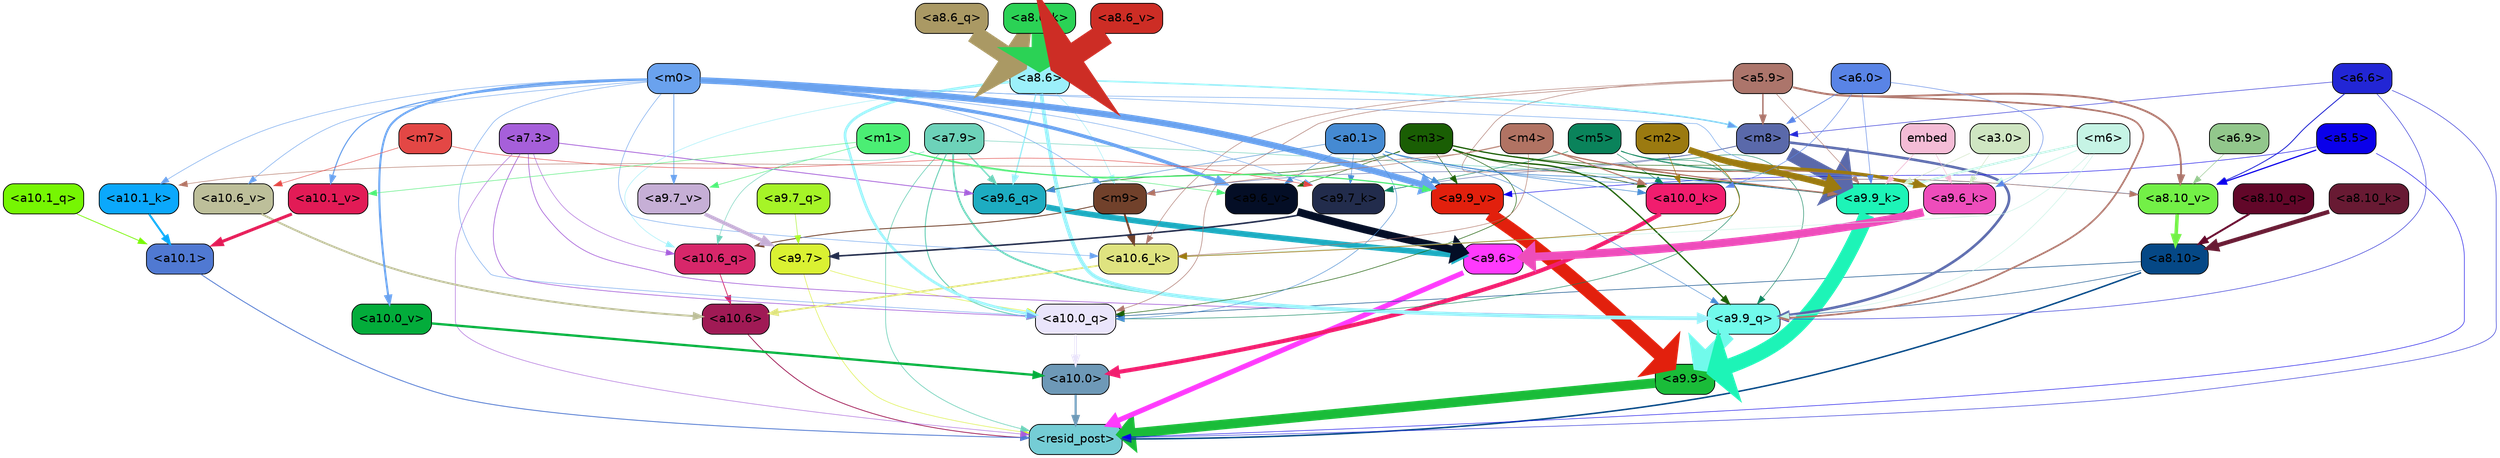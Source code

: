 strict digraph "" {
	graph [bgcolor=transparent,
		layout=dot,
		overlap=false,
		splines=true
	];
	"<a10.6>"	[color=black,
		fillcolor="#a01a55",
		fontname=Helvetica,
		shape=box,
		style="filled, rounded"];
	"<resid_post>"	[color=black,
		fillcolor="#75cdd5",
		fontname=Helvetica,
		shape=box,
		style="filled, rounded"];
	"<a10.6>" -> "<resid_post>"	[color="#a01a55",
		penwidth=0.9498605728149414];
	"<a10.1>"	[color=black,
		fillcolor="#5079d2",
		fontname=Helvetica,
		shape=box,
		style="filled, rounded"];
	"<a10.1>" -> "<resid_post>"	[color="#5079d2",
		penwidth=1.0084514617919922];
	"<a10.0>"	[color=black,
		fillcolor="#6e99b7",
		fontname=Helvetica,
		shape=box,
		style="filled, rounded"];
	"<a10.0>" -> "<resid_post>"	[color="#6e99b7",
		penwidth=2.5814952850341797];
	"<a9.9>"	[color=black,
		fillcolor="#1abc39",
		fontname=Helvetica,
		shape=box,
		style="filled, rounded"];
	"<a9.9>" -> "<resid_post>"	[color="#1abc39",
		penwidth=11.610888481140137];
	"<a9.7>"	[color=black,
		fillcolor="#daf132",
		fontname=Helvetica,
		shape=box,
		style="filled, rounded"];
	"<a9.7>" -> "<resid_post>"	[color="#daf132",
		penwidth=0.6];
	"<a10.0_q>"	[color=black,
		fillcolor="#eae5fb",
		fontname=Helvetica,
		shape=box,
		style="filled, rounded"];
	"<a9.7>" -> "<a10.0_q>"	[color="#daf132",
		penwidth=0.6];
	"<a9.6>"	[color=black,
		fillcolor="#ff3afd",
		fontname=Helvetica,
		shape=box,
		style="filled, rounded"];
	"<a9.6>" -> "<resid_post>"	[color="#ff3afd",
		penwidth=6.121421813964844];
	"<a8.10>"	[color=black,
		fillcolor="#054886",
		fontname=Helvetica,
		shape=box,
		style="filled, rounded"];
	"<a8.10>" -> "<resid_post>"	[color="#054886",
		penwidth=1.7841739654541016];
	"<a8.10>" -> "<a10.0_q>"	[color="#054886",
		penwidth=0.6612663269042969];
	"<a9.9_q>"	[color=black,
		fillcolor="#71faeb",
		fontname=Helvetica,
		shape=box,
		style="filled, rounded"];
	"<a8.10>" -> "<a9.9_q>"	[color="#054886",
		penwidth=0.6];
	"<a7.9>"	[color=black,
		fillcolor="#6dd2b9",
		fontname=Helvetica,
		shape=box,
		style="filled, rounded"];
	"<a7.9>" -> "<resid_post>"	[color="#6dd2b9",
		penwidth=0.8109169006347656];
	"<a10.6_q>"	[color=black,
		fillcolor="#d7276a",
		fontname=Helvetica,
		shape=box,
		style="filled, rounded"];
	"<a7.9>" -> "<a10.6_q>"	[color="#6dd2b9",
		penwidth=0.6];
	"<a7.9>" -> "<a10.0_q>"	[color="#6dd2b9",
		penwidth=1.19378662109375];
	"<a7.9>" -> "<a9.9_q>"	[color="#6dd2b9",
		penwidth=2.1764984130859375];
	"<a9.6_q>"	[color=black,
		fillcolor="#1dacc1",
		fontname=Helvetica,
		shape=box,
		style="filled, rounded"];
	"<a7.9>" -> "<a9.6_q>"	[color="#6dd2b9",
		penwidth=1.6184196472167969];
	"<a9.9_k>"	[color=black,
		fillcolor="#1df4b7",
		fontname=Helvetica,
		shape=box,
		style="filled, rounded"];
	"<a7.9>" -> "<a9.9_k>"	[color="#6dd2b9",
		penwidth=0.6];
	"<a7.3>"	[color=black,
		fillcolor="#a65fda",
		fontname=Helvetica,
		shape=box,
		style="filled, rounded"];
	"<a7.3>" -> "<resid_post>"	[color="#a65fda",
		penwidth=0.6];
	"<a7.3>" -> "<a10.6_q>"	[color="#a65fda",
		penwidth=0.6];
	"<a7.3>" -> "<a10.0_q>"	[color="#a65fda",
		penwidth=0.8208656311035156];
	"<a7.3>" -> "<a9.9_q>"	[color="#a65fda",
		penwidth=0.8119163513183594];
	"<a7.3>" -> "<a9.6_q>"	[color="#a65fda",
		penwidth=0.9649925231933594];
	"<a6.6>"	[color=black,
		fillcolor="#2226d5",
		fontname=Helvetica,
		shape=box,
		style="filled, rounded"];
	"<a6.6>" -> "<resid_post>"	[color="#2226d5",
		penwidth=0.6];
	"<m8>"	[color=black,
		fillcolor="#5a69aa",
		fontname=Helvetica,
		shape=box,
		style="filled, rounded"];
	"<a6.6>" -> "<m8>"	[color="#2226d5",
		penwidth=0.6];
	"<a6.6>" -> "<a9.9_q>"	[color="#2226d5",
		penwidth=0.6];
	"<a8.10_v>"	[color=black,
		fillcolor="#73f047",
		fontname=Helvetica,
		shape=box,
		style="filled, rounded"];
	"<a6.6>" -> "<a8.10_v>"	[color="#2226d5",
		penwidth=1.0661506652832031];
	"<a5.5>"	[color=black,
		fillcolor="#0a00ea",
		fontname=Helvetica,
		shape=box,
		style="filled, rounded"];
	"<a5.5>" -> "<resid_post>"	[color="#0a00ea",
		penwidth=0.6];
	"<a9.9_v>"	[color=black,
		fillcolor="#e2200d",
		fontname=Helvetica,
		shape=box,
		style="filled, rounded"];
	"<a5.5>" -> "<a9.9_v>"	[color="#0a00ea",
		penwidth=0.6];
	"<a5.5>" -> "<a8.10_v>"	[color="#0a00ea",
		penwidth=1.4206085205078125];
	"<a10.6_q>" -> "<a10.6>"	[color="#d7276a",
		penwidth=0.9244728088378906];
	"<a10.1_q>"	[color=black,
		fillcolor="#76f603",
		fontname=Helvetica,
		shape=box,
		style="filled, rounded"];
	"<a10.1_q>" -> "<a10.1>"	[color="#76f603",
		penwidth=0.9268798828125];
	"<a10.0_q>" -> "<a10.0>"	[color="#eae5fb",
		penwidth=2.905670166015625];
	"<a10.6_k>"	[color=black,
		fillcolor="#dfe380",
		fontname=Helvetica,
		shape=box,
		style="filled, rounded"];
	"<a10.6_k>" -> "<a10.6>"	[color="#dfe380",
		penwidth=2.0319366455078125];
	"<a10.1_k>"	[color=black,
		fillcolor="#0ba8fc",
		fontname=Helvetica,
		shape=box,
		style="filled, rounded"];
	"<a10.1_k>" -> "<a10.1>"	[color="#0ba8fc",
		penwidth=2.4037628173828125];
	"<a10.0_k>"	[color=black,
		fillcolor="#f11d6e",
		fontname=Helvetica,
		shape=box,
		style="filled, rounded"];
	"<a10.0_k>" -> "<a10.0>"	[color="#f11d6e",
		penwidth=4.9319305419921875];
	"<a10.6_v>"	[color=black,
		fillcolor="#bdbf9a",
		fontname=Helvetica,
		shape=box,
		style="filled, rounded"];
	"<a10.6_v>" -> "<a10.6>"	[color="#bdbf9a",
		penwidth=2.290935516357422];
	"<a10.1_v>"	[color=black,
		fillcolor="#e21b56",
		fontname=Helvetica,
		shape=box,
		style="filled, rounded"];
	"<a10.1_v>" -> "<a10.1>"	[color="#e21b56",
		penwidth=3.6398468017578125];
	"<a10.0_v>"	[color=black,
		fillcolor="#03ac3b",
		fontname=Helvetica,
		shape=box,
		style="filled, rounded"];
	"<a10.0_v>" -> "<a10.0>"	[color="#03ac3b",
		penwidth=2.7666168212890625];
	"<m9>"	[color=black,
		fillcolor="#71412b",
		fontname=Helvetica,
		shape=box,
		style="filled, rounded"];
	"<m9>" -> "<a10.6_q>"	[color="#71412b",
		penwidth=1.0384025573730469];
	"<m9>" -> "<a10.6_k>"	[color="#71412b",
		penwidth=2.371124267578125];
	"<a8.6>"	[color=black,
		fillcolor="#9cf0fa",
		fontname=Helvetica,
		shape=box,
		style="filled, rounded"];
	"<a8.6>" -> "<a10.6_q>"	[color="#9cf0fa",
		penwidth=0.6];
	"<a8.6>" -> "<a10.0_q>"	[color="#9cf0fa",
		penwidth=3.1841888427734375];
	"<a8.6>" -> "<m9>"	[color="#9cf0fa",
		penwidth=0.6];
	"<a8.6>" -> "<m8>"	[color="#9cf0fa",
		penwidth=1.972564697265625];
	"<a8.6>" -> "<a9.9_q>"	[color="#9cf0fa",
		penwidth=4.482503890991211];
	"<a8.6>" -> "<a9.6_q>"	[color="#9cf0fa",
		penwidth=1.515838623046875];
	"<m5>"	[color=black,
		fillcolor="#0a835b",
		fontname=Helvetica,
		shape=box,
		style="filled, rounded"];
	"<m5>" -> "<a10.0_q>"	[color="#0a835b",
		penwidth=0.6];
	"<m5>" -> "<a10.0_k>"	[color="#0a835b",
		penwidth=0.6];
	"<m5>" -> "<a9.9_q>"	[color="#0a835b",
		penwidth=0.6];
	"<m5>" -> "<a9.9_k>"	[color="#0a835b",
		penwidth=0.6];
	"<a9.7_k>"	[color=black,
		fillcolor="#222c4c",
		fontname=Helvetica,
		shape=box,
		style="filled, rounded"];
	"<m5>" -> "<a9.7_k>"	[color="#0a835b",
		penwidth=0.6];
	"<a9.6_k>"	[color=black,
		fillcolor="#ee4dbb",
		fontname=Helvetica,
		shape=box,
		style="filled, rounded"];
	"<m5>" -> "<a9.6_k>"	[color="#0a835b",
		penwidth=0.7197036743164062];
	"<a5.9>"	[color=black,
		fillcolor="#ac756b",
		fontname=Helvetica,
		shape=box,
		style="filled, rounded"];
	"<a5.9>" -> "<a10.0_q>"	[color="#ac756b",
		penwidth=0.6463394165039062];
	"<a5.9>" -> "<a10.6_k>"	[color="#ac756b",
		penwidth=0.6];
	"<a5.9>" -> "<a10.0_k>"	[color="#ac756b",
		penwidth=0.6];
	"<a5.9>" -> "<m8>"	[color="#ac756b",
		penwidth=1.6550712585449219];
	"<a5.9>" -> "<a9.9_q>"	[color="#ac756b",
		penwidth=2.019031524658203];
	"<a5.9>" -> "<a9.9_k>"	[color="#ac756b",
		penwidth=0.6];
	"<a5.9>" -> "<a8.10_v>"	[color="#ac756b",
		penwidth=2.2765426635742188];
	"<m3>"	[color=black,
		fillcolor="#1a5e04",
		fontname=Helvetica,
		shape=box,
		style="filled, rounded"];
	"<m3>" -> "<a10.0_q>"	[color="#1a5e04",
		penwidth=0.6597442626953125];
	"<m3>" -> "<a10.0_k>"	[color="#1a5e04",
		penwidth=0.6506614685058594];
	"<m3>" -> "<a9.9_q>"	[color="#1a5e04",
		penwidth=1.6276321411132812];
	"<m3>" -> "<a9.6_q>"	[color="#1a5e04",
		penwidth=0.6724472045898438];
	"<m3>" -> "<a9.9_k>"	[color="#1a5e04",
		penwidth=1.4574642181396484];
	"<m3>" -> "<a9.6_k>"	[color="#1a5e04",
		penwidth=0.6];
	"<m3>" -> "<a9.9_v>"	[color="#1a5e04",
		penwidth=0.6589469909667969];
	"<a9.6_v>"	[color=black,
		fillcolor="#040e26",
		fontname=Helvetica,
		shape=box,
		style="filled, rounded"];
	"<m3>" -> "<a9.6_v>"	[color="#1a5e04",
		penwidth=0.6];
	"<m0>"	[color=black,
		fillcolor="#6aa2ee",
		fontname=Helvetica,
		shape=box,
		style="filled, rounded"];
	"<m0>" -> "<a10.0_q>"	[color="#6aa2ee",
		penwidth=0.6];
	"<m0>" -> "<a10.6_k>"	[color="#6aa2ee",
		penwidth=0.6];
	"<m0>" -> "<a10.1_k>"	[color="#6aa2ee",
		penwidth=0.6];
	"<m0>" -> "<a10.6_v>"	[color="#6aa2ee",
		penwidth=0.6];
	"<m0>" -> "<a10.1_v>"	[color="#6aa2ee",
		penwidth=1.3360328674316406];
	"<m0>" -> "<a10.0_v>"	[color="#6aa2ee",
		penwidth=2.4083595275878906];
	"<m0>" -> "<m9>"	[color="#6aa2ee",
		penwidth=0.6];
	"<m0>" -> "<m8>"	[color="#6aa2ee",
		penwidth=0.6];
	"<m0>" -> "<a9.7_k>"	[color="#6aa2ee",
		penwidth=0.6];
	"<m0>" -> "<a9.6_k>"	[color="#6aa2ee",
		penwidth=0.6];
	"<m0>" -> "<a9.9_v>"	[color="#6aa2ee",
		penwidth=7.537467956542969];
	"<a9.7_v>"	[color=black,
		fillcolor="#c6afd6",
		fontname=Helvetica,
		shape=box,
		style="filled, rounded"];
	"<m0>" -> "<a9.7_v>"	[color="#6aa2ee",
		penwidth=0.8575286865234375];
	"<m0>" -> "<a9.6_v>"	[color="#6aa2ee",
		penwidth=4.1688385009765625];
	"<a0.1>"	[color=black,
		fillcolor="#458ad2",
		fontname=Helvetica,
		shape=box,
		style="filled, rounded"];
	"<a0.1>" -> "<a10.0_q>"	[color="#458ad2",
		penwidth=0.6];
	"<a0.1>" -> "<a10.0_k>"	[color="#458ad2",
		penwidth=0.6768684387207031];
	"<a0.1>" -> "<a9.9_q>"	[color="#458ad2",
		penwidth=0.6];
	"<a0.1>" -> "<a9.6_q>"	[color="#458ad2",
		penwidth=0.6];
	"<a0.1>" -> "<a9.9_k>"	[color="#458ad2",
		penwidth=0.81341552734375];
	"<a0.1>" -> "<a9.7_k>"	[color="#458ad2",
		penwidth=0.6];
	"<a0.1>" -> "<a9.9_v>"	[color="#458ad2",
		penwidth=1.062591552734375];
	"<a0.1>" -> "<a9.6_v>"	[color="#458ad2",
		penwidth=0.6];
	"<a0.1>" -> "<a8.10_v>"	[color="#458ad2",
		penwidth=0.6];
	"<m6>"	[color=black,
		fillcolor="#c6f4e5",
		fontname=Helvetica,
		shape=box,
		style="filled, rounded"];
	"<m6>" -> "<a10.6_k>"	[color="#c6f4e5",
		penwidth=0.6];
	"<m6>" -> "<a9.9_q>"	[color="#c6f4e5",
		penwidth=0.6];
	"<m6>" -> "<a9.9_k>"	[color="#c6f4e5",
		penwidth=2.533975601196289];
	"<m6>" -> "<a9.6_k>"	[color="#c6f4e5",
		penwidth=0.9471282958984375];
	"<m4>"	[color=black,
		fillcolor="#b17363",
		fontname=Helvetica,
		shape=box,
		style="filled, rounded"];
	"<m4>" -> "<a10.6_k>"	[color="#b17363",
		penwidth=0.6];
	"<m4>" -> "<a10.1_k>"	[color="#b17363",
		penwidth=0.6];
	"<m4>" -> "<a10.0_k>"	[color="#b17363",
		penwidth=1.230804443359375];
	"<m4>" -> "<m9>"	[color="#b17363",
		penwidth=0.6];
	"<m4>" -> "<a9.9_k>"	[color="#b17363",
		penwidth=1.3186264038085938];
	"<m4>" -> "<a9.6_k>"	[color="#b17363",
		penwidth=1.3722038269042969];
	"<m4>" -> "<a8.10_v>"	[color="#b17363",
		penwidth=0.6];
	"<m2>"	[color=black,
		fillcolor="#9b7a10",
		fontname=Helvetica,
		shape=box,
		style="filled, rounded"];
	"<m2>" -> "<a10.6_k>"	[color="#9b7a10",
		penwidth=0.8380241394042969];
	"<m2>" -> "<a10.0_k>"	[color="#9b7a10",
		penwidth=0.6622200012207031];
	"<m2>" -> "<a9.9_k>"	[color="#9b7a10",
		penwidth=7.476325988769531];
	"<m2>" -> "<a9.6_k>"	[color="#9b7a10",
		penwidth=3.761505126953125];
	"<a6.0>"	[color=black,
		fillcolor="#5984e6",
		fontname=Helvetica,
		shape=box,
		style="filled, rounded"];
	"<a6.0>" -> "<a10.0_k>"	[color="#5984e6",
		penwidth=0.6];
	"<a6.0>" -> "<m8>"	[color="#5984e6",
		penwidth=0.7418403625488281];
	"<a6.0>" -> "<a9.9_k>"	[color="#5984e6",
		penwidth=0.6];
	"<a6.0>" -> "<a9.6_k>"	[color="#5984e6",
		penwidth=0.6];
	"<m7>"	[color=black,
		fillcolor="#e34745",
		fontname=Helvetica,
		shape=box,
		style="filled, rounded"];
	"<m7>" -> "<a10.6_v>"	[color="#e34745",
		penwidth=0.6];
	"<m7>" -> "<a9.7_k>"	[color="#e34745",
		penwidth=0.6];
	"<m1>"	[color=black,
		fillcolor="#4bee74",
		fontname=Helvetica,
		shape=box,
		style="filled, rounded"];
	"<m1>" -> "<a10.1_v>"	[color="#4bee74",
		penwidth=0.6];
	"<m1>" -> "<a9.9_v>"	[color="#4bee74",
		penwidth=1.4082679748535156];
	"<m1>" -> "<a9.7_v>"	[color="#4bee74",
		penwidth=0.6];
	"<m1>" -> "<a9.6_v>"	[color="#4bee74",
		penwidth=0.6];
	"<m8>" -> "<m9>"	[color="#5a69aa",
		penwidth=0.6];
	"<m8>" -> "<a9.9_q>"	[color="#5a69aa",
		penwidth=3.073810577392578];
	"<m8>" -> "<a9.9_k>"	[color="#5a69aa",
		penwidth=16.255420684814453];
	"<m8>" -> "<a9.7_k>"	[color="#5a69aa",
		penwidth=0.6];
	"<a9.9_q>" -> "<a9.9>"	[color="#71faeb",
		penwidth=15.310546875];
	"<a9.7_q>"	[color=black,
		fillcolor="#a6f427",
		fontname=Helvetica,
		shape=box,
		style="filled, rounded"];
	"<a9.7_q>" -> "<a9.7>"	[color="#a6f427",
		penwidth=0.6];
	"<a9.6_q>" -> "<a9.6>"	[color="#1dacc1",
		penwidth=6.823722839355469];
	"<a9.9_k>" -> "<a9.9>"	[color="#1df4b7",
		penwidth=17.953022003173828];
	"<a9.7_k>" -> "<a9.7>"	[color="#222c4c",
		penwidth=1.85101318359375];
	"<a9.6_k>" -> "<a9.6>"	[color="#ee4dbb",
		penwidth=9.787818908691406];
	"<a9.9_v>" -> "<a9.9>"	[color="#e2200d",
		penwidth=15.728643417358398];
	"<a9.7_v>" -> "<a9.7>"	[color="#c6afd6",
		penwidth=4.305488586425781];
	"<a9.6_v>" -> "<a9.6>"	[color="#040e26",
		penwidth=9.212547302246094];
	"<a3.0>"	[color=black,
		fillcolor="#cfe6c2",
		fontname=Helvetica,
		shape=box,
		style="filled, rounded"];
	"<a3.0>" -> "<a9.9_k>"	[color="#cfe6c2",
		penwidth=0.6];
	"<a3.0>" -> "<a9.6_k>"	[color="#cfe6c2",
		penwidth=0.6];
	embed	[color=black,
		fillcolor="#f4bcd6",
		fontname=Helvetica,
		shape=box,
		style="filled, rounded"];
	embed -> "<a9.9_k>"	[color="#f4bcd6",
		penwidth=0.8602714538574219];
	embed -> "<a9.6_k>"	[color="#f4bcd6",
		penwidth=0.6];
	"<a8.10_q>"	[color=black,
		fillcolor="#620729",
		fontname=Helvetica,
		shape=box,
		style="filled, rounded"];
	"<a8.10_q>" -> "<a8.10>"	[color="#620729",
		penwidth=2.2933731079101562];
	"<a8.6_q>"	[color=black,
		fillcolor="#aa9964",
		fontname=Helvetica,
		shape=box,
		style="filled, rounded"];
	"<a8.6_q>" -> "<a8.6>"	[color="#aa9964",
		penwidth=22.21251106262207];
	"<a8.10_k>"	[color=black,
		fillcolor="#681a33",
		fontname=Helvetica,
		shape=box,
		style="filled, rounded"];
	"<a8.10_k>" -> "<a8.10>"	[color="#681a33",
		penwidth=5.009056091308594];
	"<a8.6_k>"	[color=black,
		fillcolor="#2bd255",
		fontname=Helvetica,
		shape=box,
		style="filled, rounded"];
	"<a8.6_k>" -> "<a8.6>"	[color="#2bd255",
		penwidth=19.114789962768555];
	"<a8.10_v>" -> "<a8.10>"	[color="#73f047",
		penwidth=4.248416900634766];
	"<a8.6_v>"	[color=black,
		fillcolor="#cd2d25",
		fontname=Helvetica,
		shape=box,
		style="filled, rounded"];
	"<a8.6_v>" -> "<a8.6>"	[color="#cd2d25",
		penwidth=27.461654663085938];
	"<a6.9>"	[color=black,
		fillcolor="#92c78c",
		fontname=Helvetica,
		shape=box,
		style="filled, rounded"];
	"<a6.9>" -> "<a8.10_v>"	[color="#92c78c",
		penwidth=0.6];
}
